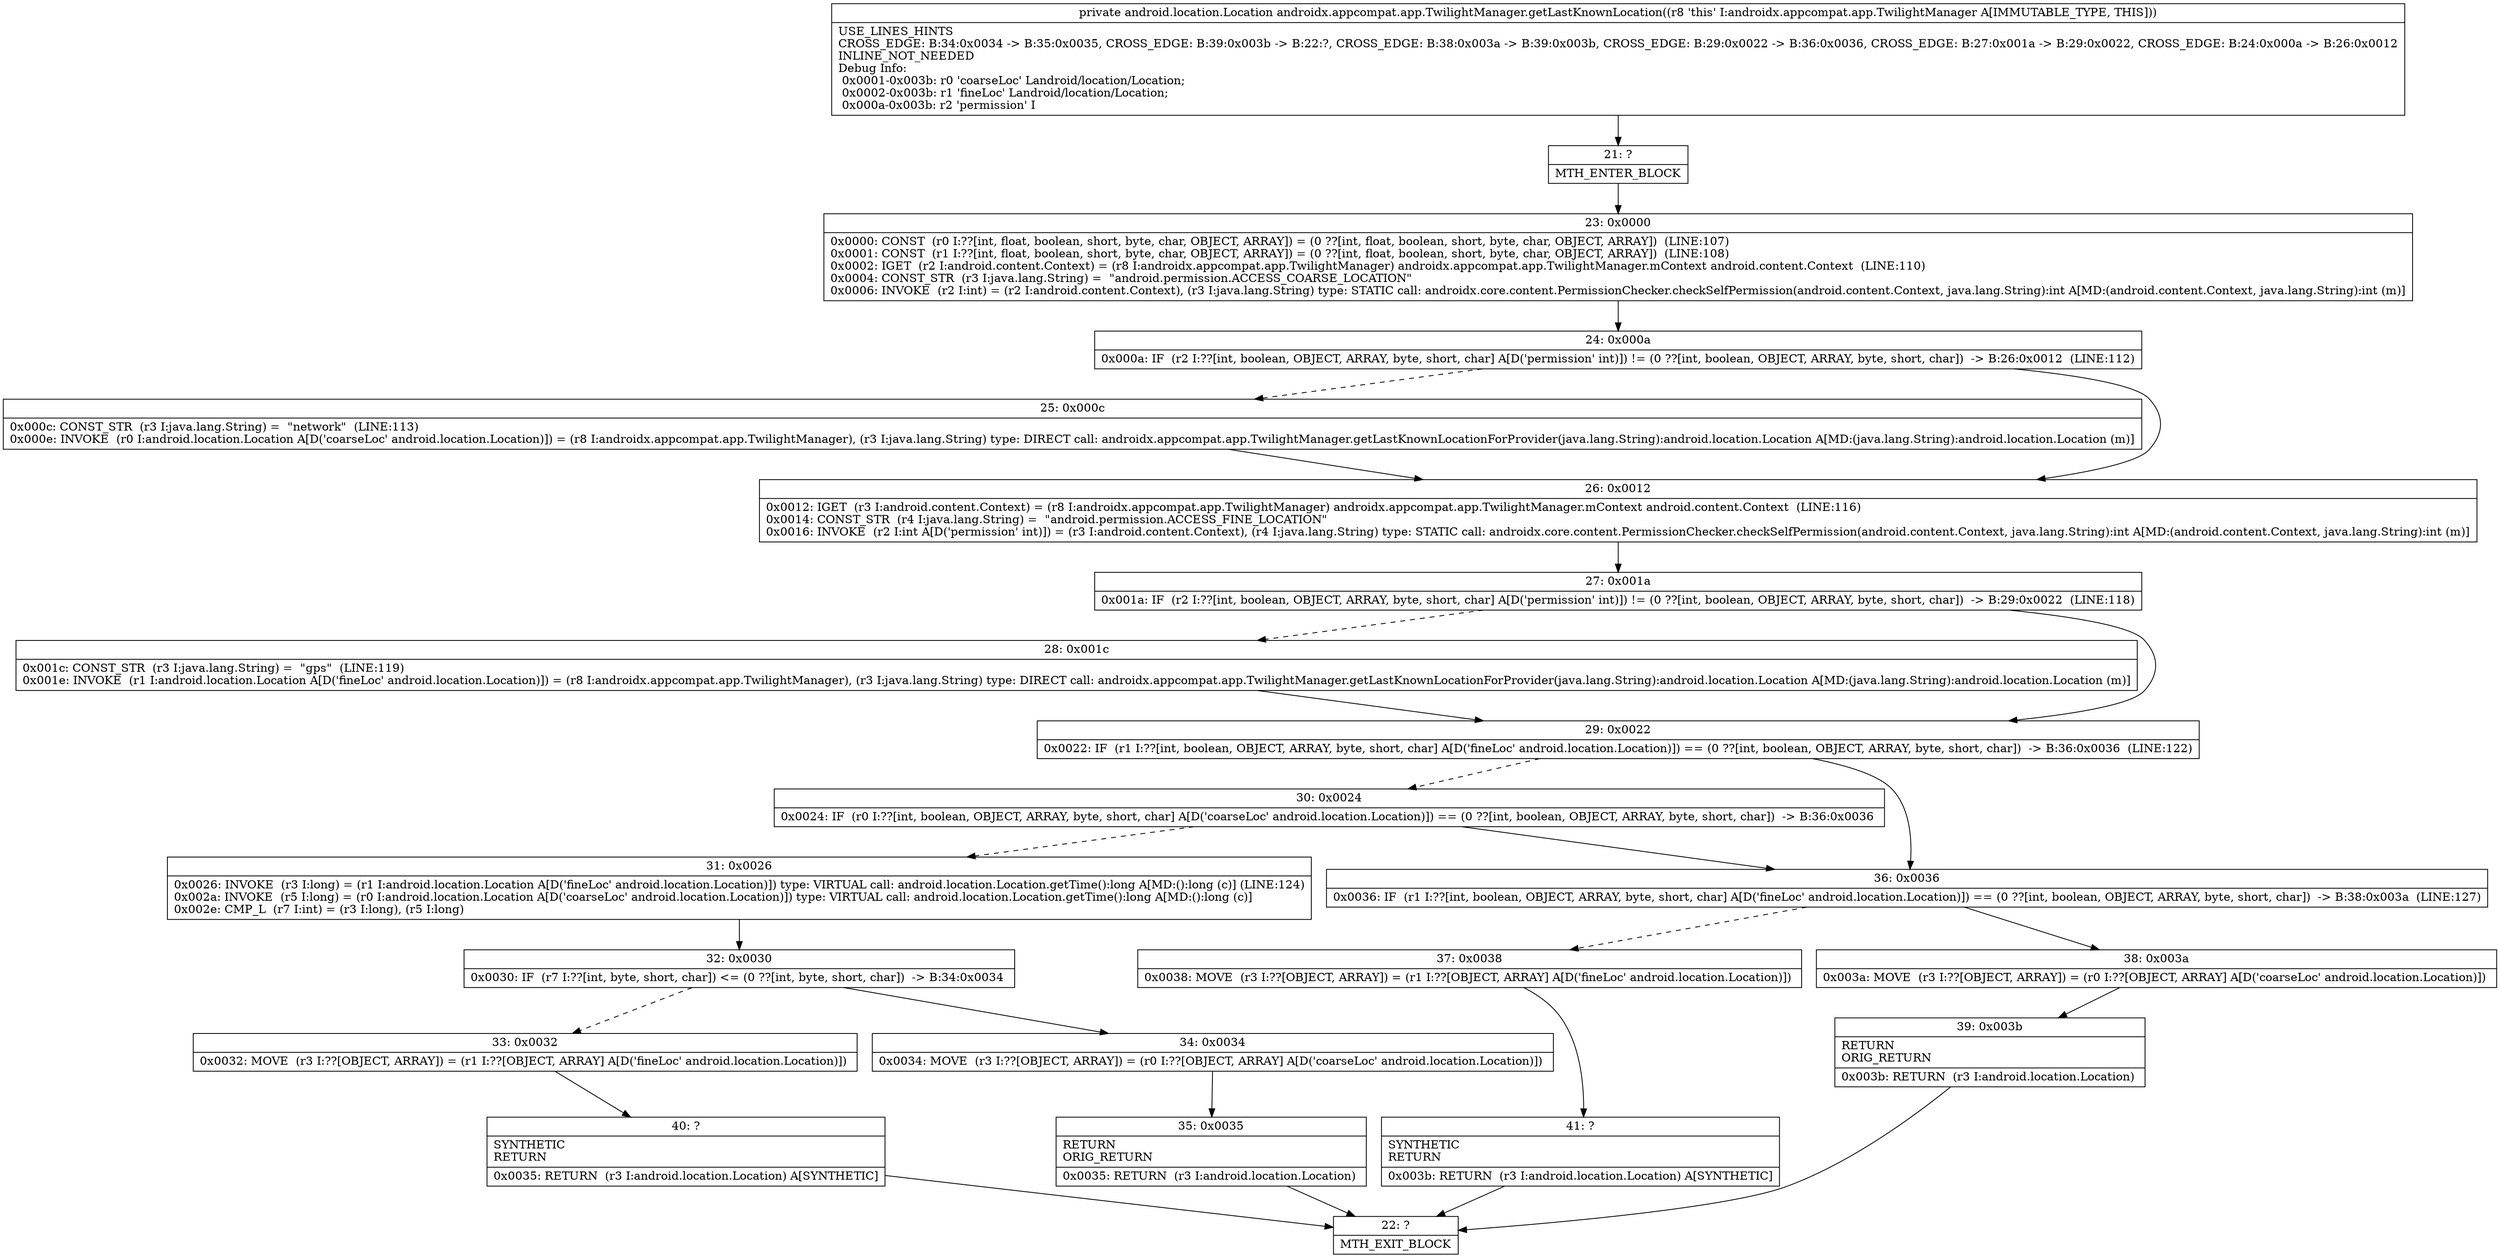 digraph "CFG forandroidx.appcompat.app.TwilightManager.getLastKnownLocation()Landroid\/location\/Location;" {
Node_21 [shape=record,label="{21\:\ ?|MTH_ENTER_BLOCK\l}"];
Node_23 [shape=record,label="{23\:\ 0x0000|0x0000: CONST  (r0 I:??[int, float, boolean, short, byte, char, OBJECT, ARRAY]) = (0 ??[int, float, boolean, short, byte, char, OBJECT, ARRAY])  (LINE:107)\l0x0001: CONST  (r1 I:??[int, float, boolean, short, byte, char, OBJECT, ARRAY]) = (0 ??[int, float, boolean, short, byte, char, OBJECT, ARRAY])  (LINE:108)\l0x0002: IGET  (r2 I:android.content.Context) = (r8 I:androidx.appcompat.app.TwilightManager) androidx.appcompat.app.TwilightManager.mContext android.content.Context  (LINE:110)\l0x0004: CONST_STR  (r3 I:java.lang.String) =  \"android.permission.ACCESS_COARSE_LOCATION\" \l0x0006: INVOKE  (r2 I:int) = (r2 I:android.content.Context), (r3 I:java.lang.String) type: STATIC call: androidx.core.content.PermissionChecker.checkSelfPermission(android.content.Context, java.lang.String):int A[MD:(android.content.Context, java.lang.String):int (m)]\l}"];
Node_24 [shape=record,label="{24\:\ 0x000a|0x000a: IF  (r2 I:??[int, boolean, OBJECT, ARRAY, byte, short, char] A[D('permission' int)]) != (0 ??[int, boolean, OBJECT, ARRAY, byte, short, char])  \-\> B:26:0x0012  (LINE:112)\l}"];
Node_25 [shape=record,label="{25\:\ 0x000c|0x000c: CONST_STR  (r3 I:java.lang.String) =  \"network\"  (LINE:113)\l0x000e: INVOKE  (r0 I:android.location.Location A[D('coarseLoc' android.location.Location)]) = (r8 I:androidx.appcompat.app.TwilightManager), (r3 I:java.lang.String) type: DIRECT call: androidx.appcompat.app.TwilightManager.getLastKnownLocationForProvider(java.lang.String):android.location.Location A[MD:(java.lang.String):android.location.Location (m)]\l}"];
Node_26 [shape=record,label="{26\:\ 0x0012|0x0012: IGET  (r3 I:android.content.Context) = (r8 I:androidx.appcompat.app.TwilightManager) androidx.appcompat.app.TwilightManager.mContext android.content.Context  (LINE:116)\l0x0014: CONST_STR  (r4 I:java.lang.String) =  \"android.permission.ACCESS_FINE_LOCATION\" \l0x0016: INVOKE  (r2 I:int A[D('permission' int)]) = (r3 I:android.content.Context), (r4 I:java.lang.String) type: STATIC call: androidx.core.content.PermissionChecker.checkSelfPermission(android.content.Context, java.lang.String):int A[MD:(android.content.Context, java.lang.String):int (m)]\l}"];
Node_27 [shape=record,label="{27\:\ 0x001a|0x001a: IF  (r2 I:??[int, boolean, OBJECT, ARRAY, byte, short, char] A[D('permission' int)]) != (0 ??[int, boolean, OBJECT, ARRAY, byte, short, char])  \-\> B:29:0x0022  (LINE:118)\l}"];
Node_28 [shape=record,label="{28\:\ 0x001c|0x001c: CONST_STR  (r3 I:java.lang.String) =  \"gps\"  (LINE:119)\l0x001e: INVOKE  (r1 I:android.location.Location A[D('fineLoc' android.location.Location)]) = (r8 I:androidx.appcompat.app.TwilightManager), (r3 I:java.lang.String) type: DIRECT call: androidx.appcompat.app.TwilightManager.getLastKnownLocationForProvider(java.lang.String):android.location.Location A[MD:(java.lang.String):android.location.Location (m)]\l}"];
Node_29 [shape=record,label="{29\:\ 0x0022|0x0022: IF  (r1 I:??[int, boolean, OBJECT, ARRAY, byte, short, char] A[D('fineLoc' android.location.Location)]) == (0 ??[int, boolean, OBJECT, ARRAY, byte, short, char])  \-\> B:36:0x0036  (LINE:122)\l}"];
Node_30 [shape=record,label="{30\:\ 0x0024|0x0024: IF  (r0 I:??[int, boolean, OBJECT, ARRAY, byte, short, char] A[D('coarseLoc' android.location.Location)]) == (0 ??[int, boolean, OBJECT, ARRAY, byte, short, char])  \-\> B:36:0x0036 \l}"];
Node_31 [shape=record,label="{31\:\ 0x0026|0x0026: INVOKE  (r3 I:long) = (r1 I:android.location.Location A[D('fineLoc' android.location.Location)]) type: VIRTUAL call: android.location.Location.getTime():long A[MD:():long (c)] (LINE:124)\l0x002a: INVOKE  (r5 I:long) = (r0 I:android.location.Location A[D('coarseLoc' android.location.Location)]) type: VIRTUAL call: android.location.Location.getTime():long A[MD:():long (c)]\l0x002e: CMP_L  (r7 I:int) = (r3 I:long), (r5 I:long) \l}"];
Node_32 [shape=record,label="{32\:\ 0x0030|0x0030: IF  (r7 I:??[int, byte, short, char]) \<= (0 ??[int, byte, short, char])  \-\> B:34:0x0034 \l}"];
Node_33 [shape=record,label="{33\:\ 0x0032|0x0032: MOVE  (r3 I:??[OBJECT, ARRAY]) = (r1 I:??[OBJECT, ARRAY] A[D('fineLoc' android.location.Location)]) \l}"];
Node_40 [shape=record,label="{40\:\ ?|SYNTHETIC\lRETURN\l|0x0035: RETURN  (r3 I:android.location.Location) A[SYNTHETIC]\l}"];
Node_22 [shape=record,label="{22\:\ ?|MTH_EXIT_BLOCK\l}"];
Node_34 [shape=record,label="{34\:\ 0x0034|0x0034: MOVE  (r3 I:??[OBJECT, ARRAY]) = (r0 I:??[OBJECT, ARRAY] A[D('coarseLoc' android.location.Location)]) \l}"];
Node_35 [shape=record,label="{35\:\ 0x0035|RETURN\lORIG_RETURN\l|0x0035: RETURN  (r3 I:android.location.Location) \l}"];
Node_36 [shape=record,label="{36\:\ 0x0036|0x0036: IF  (r1 I:??[int, boolean, OBJECT, ARRAY, byte, short, char] A[D('fineLoc' android.location.Location)]) == (0 ??[int, boolean, OBJECT, ARRAY, byte, short, char])  \-\> B:38:0x003a  (LINE:127)\l}"];
Node_37 [shape=record,label="{37\:\ 0x0038|0x0038: MOVE  (r3 I:??[OBJECT, ARRAY]) = (r1 I:??[OBJECT, ARRAY] A[D('fineLoc' android.location.Location)]) \l}"];
Node_41 [shape=record,label="{41\:\ ?|SYNTHETIC\lRETURN\l|0x003b: RETURN  (r3 I:android.location.Location) A[SYNTHETIC]\l}"];
Node_38 [shape=record,label="{38\:\ 0x003a|0x003a: MOVE  (r3 I:??[OBJECT, ARRAY]) = (r0 I:??[OBJECT, ARRAY] A[D('coarseLoc' android.location.Location)]) \l}"];
Node_39 [shape=record,label="{39\:\ 0x003b|RETURN\lORIG_RETURN\l|0x003b: RETURN  (r3 I:android.location.Location) \l}"];
MethodNode[shape=record,label="{private android.location.Location androidx.appcompat.app.TwilightManager.getLastKnownLocation((r8 'this' I:androidx.appcompat.app.TwilightManager A[IMMUTABLE_TYPE, THIS]))  | USE_LINES_HINTS\lCROSS_EDGE: B:34:0x0034 \-\> B:35:0x0035, CROSS_EDGE: B:39:0x003b \-\> B:22:?, CROSS_EDGE: B:38:0x003a \-\> B:39:0x003b, CROSS_EDGE: B:29:0x0022 \-\> B:36:0x0036, CROSS_EDGE: B:27:0x001a \-\> B:29:0x0022, CROSS_EDGE: B:24:0x000a \-\> B:26:0x0012\lINLINE_NOT_NEEDED\lDebug Info:\l  0x0001\-0x003b: r0 'coarseLoc' Landroid\/location\/Location;\l  0x0002\-0x003b: r1 'fineLoc' Landroid\/location\/Location;\l  0x000a\-0x003b: r2 'permission' I\l}"];
MethodNode -> Node_21;Node_21 -> Node_23;
Node_23 -> Node_24;
Node_24 -> Node_25[style=dashed];
Node_24 -> Node_26;
Node_25 -> Node_26;
Node_26 -> Node_27;
Node_27 -> Node_28[style=dashed];
Node_27 -> Node_29;
Node_28 -> Node_29;
Node_29 -> Node_30[style=dashed];
Node_29 -> Node_36;
Node_30 -> Node_31[style=dashed];
Node_30 -> Node_36;
Node_31 -> Node_32;
Node_32 -> Node_33[style=dashed];
Node_32 -> Node_34;
Node_33 -> Node_40;
Node_40 -> Node_22;
Node_34 -> Node_35;
Node_35 -> Node_22;
Node_36 -> Node_37[style=dashed];
Node_36 -> Node_38;
Node_37 -> Node_41;
Node_41 -> Node_22;
Node_38 -> Node_39;
Node_39 -> Node_22;
}

